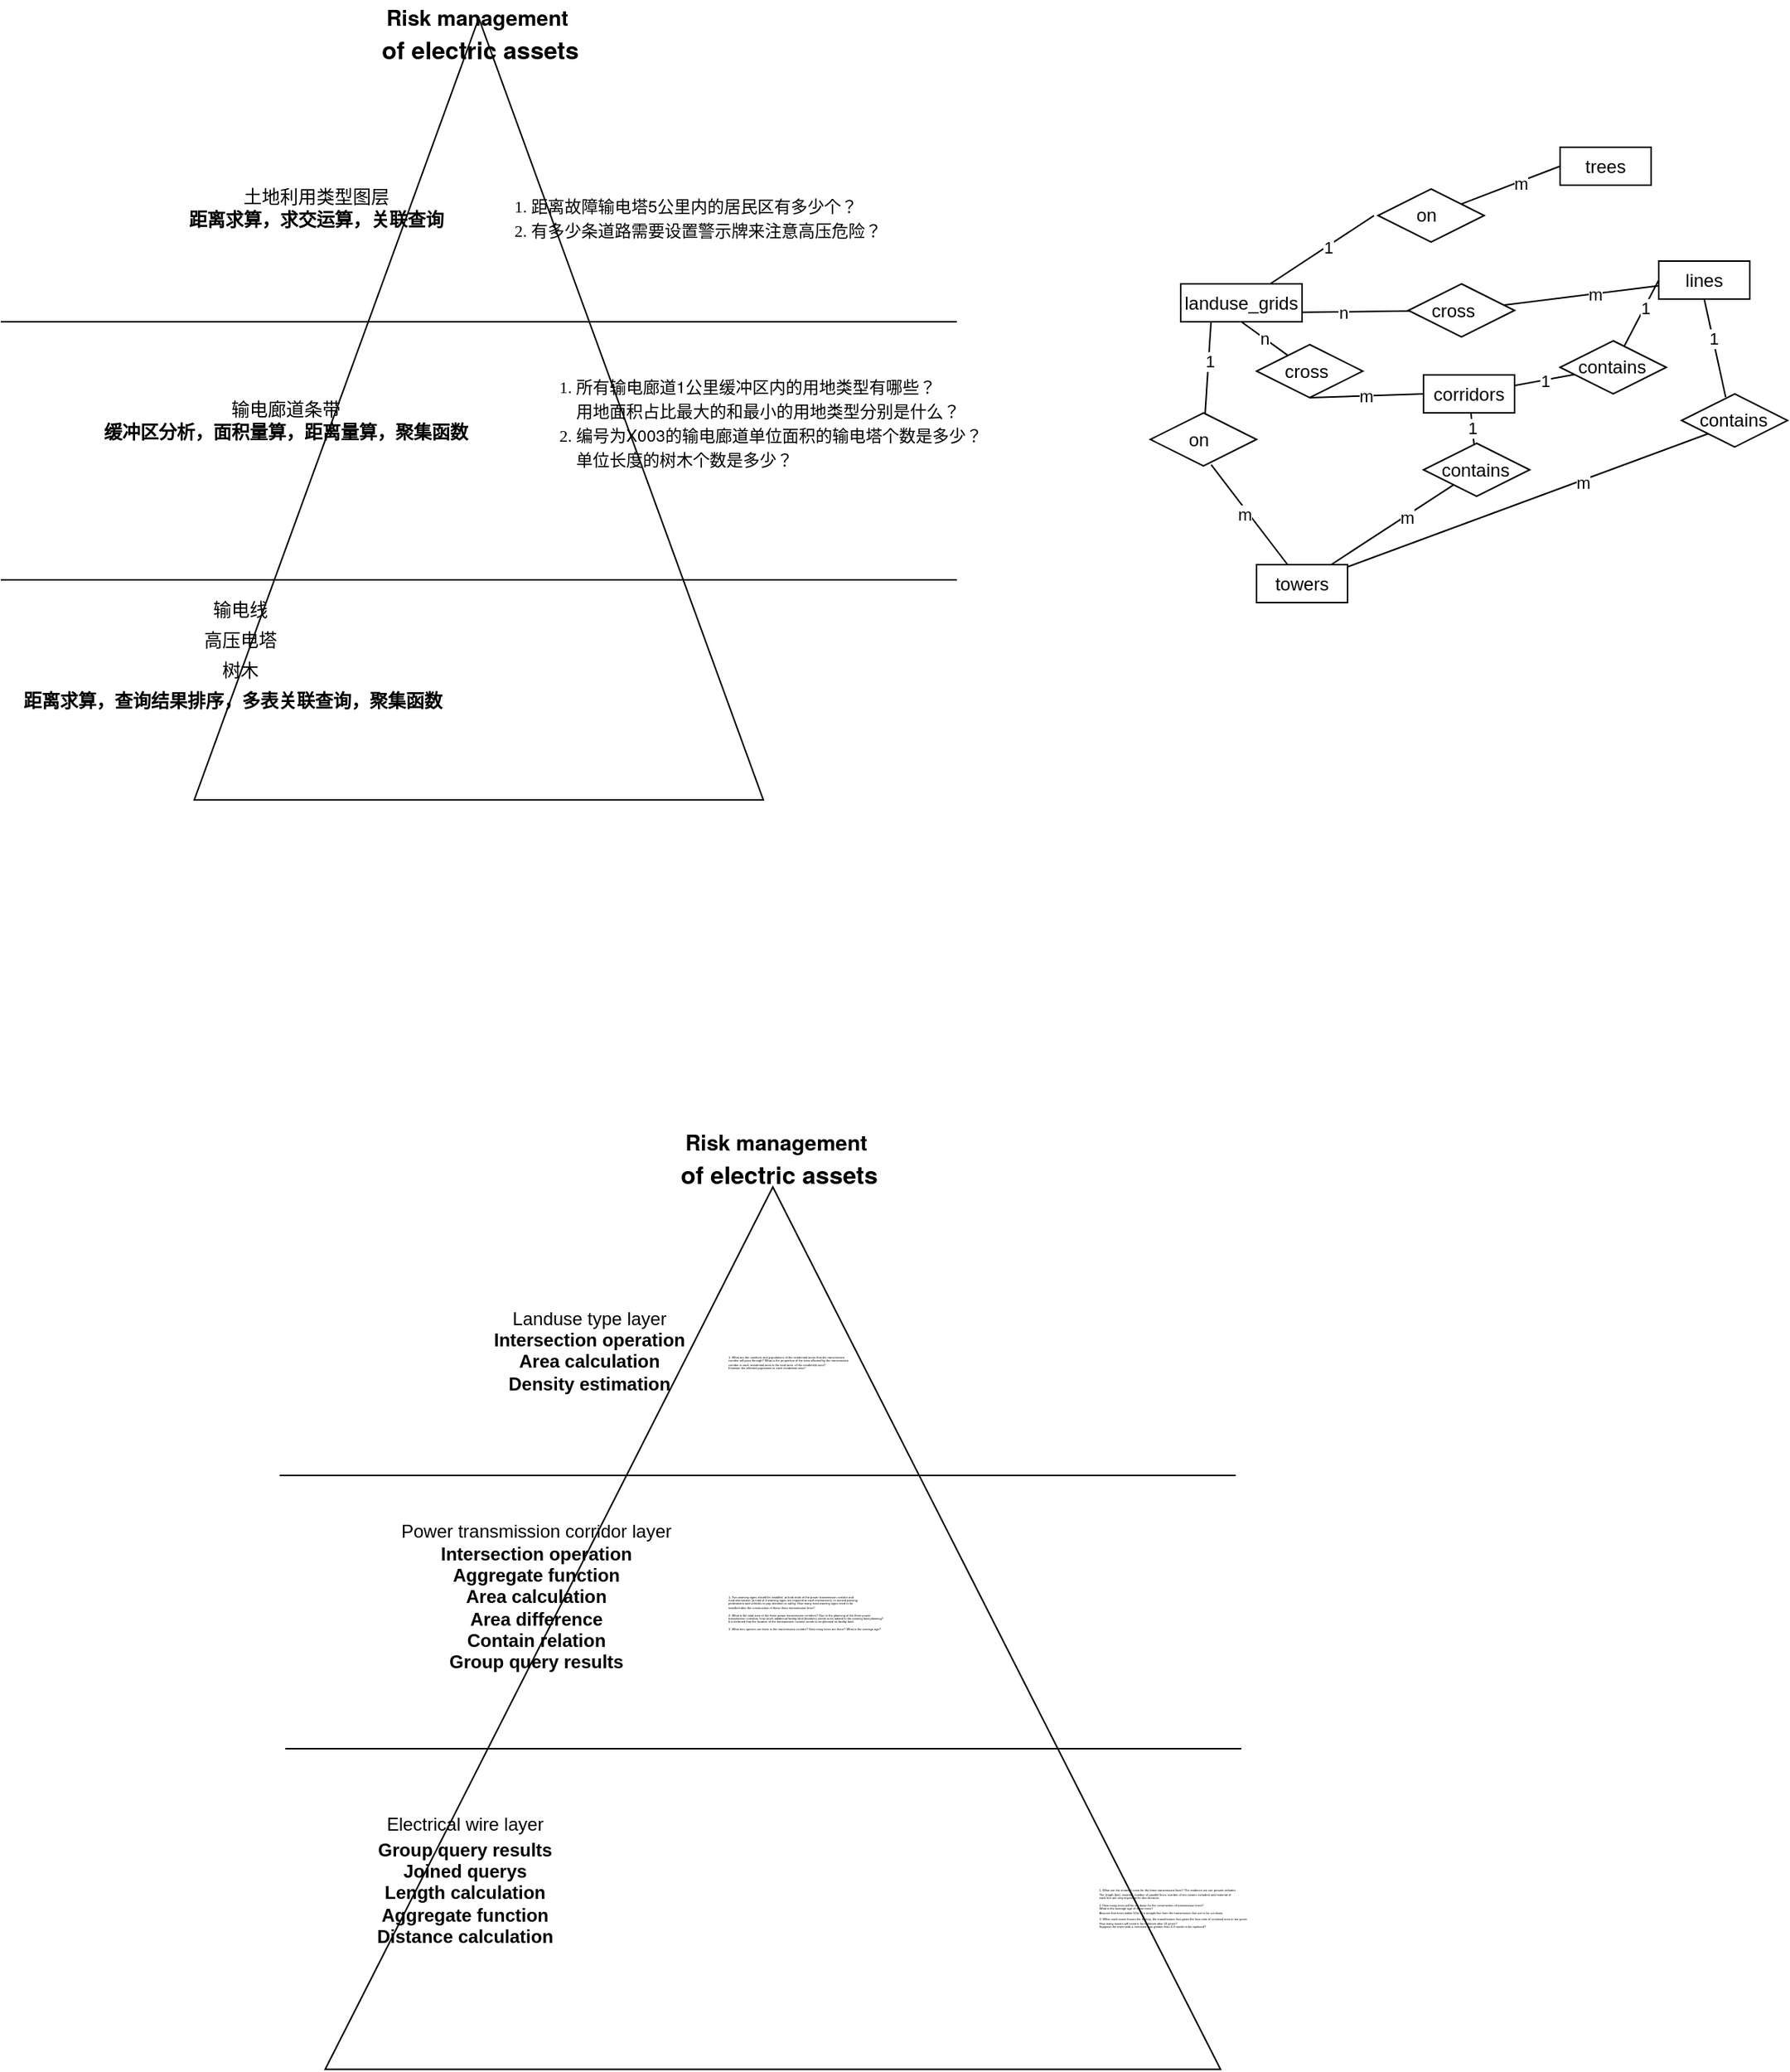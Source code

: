 <mxfile version="14.1.8" type="github">
  <diagram id="ItdWHxaEiJTJODX1TtfW" name="Page-1">
    <mxGraphModel dx="1135" dy="741" grid="1" gridSize="10" guides="1" tooltips="1" connect="1" arrows="1" fold="1" page="0" pageScale="1" pageWidth="850" pageHeight="1100" math="0" shadow="0">
      <root>
        <mxCell id="0" />
        <mxCell id="1" parent="0" />
        <mxCell id="6G2YrjMsrMPKAnSGt6pV-1" value="" style="triangle;whiteSpace=wrap;html=1;rotation=-90;" parent="1" vertex="1">
          <mxGeometry x="120" y="120" width="515" height="375" as="geometry" />
        </mxCell>
        <mxCell id="6G2YrjMsrMPKAnSGt6pV-3" value="" style="endArrow=none;html=1;" parent="1" edge="1">
          <mxGeometry width="50" height="50" relative="1" as="geometry">
            <mxPoint x="62.5" y="250" as="sourcePoint" />
            <mxPoint x="692.5" y="250" as="targetPoint" />
          </mxGeometry>
        </mxCell>
        <mxCell id="6G2YrjMsrMPKAnSGt6pV-4" value="" style="endArrow=none;html=1;" parent="1" edge="1">
          <mxGeometry width="50" height="50" relative="1" as="geometry">
            <mxPoint x="62.5" y="420" as="sourcePoint" />
            <mxPoint x="692.5" y="420" as="targetPoint" />
          </mxGeometry>
        </mxCell>
        <mxCell id="6G2YrjMsrMPKAnSGt6pV-5" value="&lt;ol class=&quot;ol1&quot; style=&quot;font-size: medium&quot;&gt;&lt;li class=&quot;li1&quot; style=&quot;margin: 0px ; font-stretch: normal ; font-size: 11px ; line-height: normal ; font-family: &amp;#34;pingfang sc&amp;#34;&quot;&gt;&lt;span class=&quot;s1&quot; style=&quot;font-stretch: normal ; line-height: normal ; font-family: &amp;#34;helvetica neue&amp;#34;&quot;&gt;&lt;/span&gt;距离故障输电塔&lt;span class=&quot;s1&quot; style=&quot;font-stretch: normal ; line-height: normal ; font-family: &amp;#34;helvetica neue&amp;#34;&quot;&gt;5&lt;/span&gt;公里内的居民区有多少个？&lt;/li&gt;&lt;li class=&quot;li1&quot; style=&quot;margin: 0px ; font-stretch: normal ; font-size: 11px ; line-height: normal ; font-family: &amp;#34;pingfang sc&amp;#34;&quot;&gt;&lt;span class=&quot;s1&quot; style=&quot;font-stretch: normal ; line-height: normal ; font-family: &amp;#34;helvetica neue&amp;#34;&quot;&gt;&lt;/span&gt;有多少条道路需要设置警示牌来注意高压危险？&lt;/li&gt;&lt;/ol&gt;" style="text;html=1;align=left;verticalAlign=middle;resizable=0;points=[];autosize=1;" parent="1" vertex="1">
          <mxGeometry x="370" y="145" width="310" height="70" as="geometry" />
        </mxCell>
        <mxCell id="6G2YrjMsrMPKAnSGt6pV-6" value="土地利用类型图层&lt;br&gt;&lt;b&gt;距离求算，求交运算，关联查询&lt;/b&gt;" style="text;html=1;align=center;verticalAlign=middle;resizable=0;points=[];autosize=1;" parent="1" vertex="1">
          <mxGeometry x="180" y="160" width="180" height="30" as="geometry" />
        </mxCell>
        <mxCell id="6G2YrjMsrMPKAnSGt6pV-7" value="输电廊道条带&lt;br&gt;&lt;b&gt;缓冲区分析，面积量算，距离量算，聚集函数&lt;/b&gt;" style="text;html=1;align=center;verticalAlign=middle;resizable=0;points=[];autosize=1;" parent="1" vertex="1">
          <mxGeometry x="120" y="300" width="260" height="30" as="geometry" />
        </mxCell>
        <mxCell id="6G2YrjMsrMPKAnSGt6pV-8" value="输电线" style="text;html=1;align=center;verticalAlign=middle;resizable=0;points=[];autosize=1;" parent="1" vertex="1">
          <mxGeometry x="195" y="430" width="50" height="20" as="geometry" />
        </mxCell>
        <mxCell id="6G2YrjMsrMPKAnSGt6pV-9" value="高压电塔" style="text;html=1;align=center;verticalAlign=middle;resizable=0;points=[];autosize=1;" parent="1" vertex="1">
          <mxGeometry x="190" y="450" width="60" height="20" as="geometry" />
        </mxCell>
        <mxCell id="6G2YrjMsrMPKAnSGt6pV-10" value="&lt;ol class=&quot;ol1&quot; style=&quot;text-align: left ; font-size: medium&quot;&gt;&lt;li class=&quot;li1&quot; style=&quot;margin: 0px ; font-stretch: normal ; font-size: 11px ; line-height: normal ; font-family: &amp;#34;pingfang sc&amp;#34;&quot;&gt;所有输电廊道&lt;span class=&quot;s1&quot; style=&quot;font-stretch: normal ; line-height: normal ; font-family: &amp;#34;helvetica neue&amp;#34;&quot;&gt;1&lt;/span&gt;公里缓冲区内的用地类型有哪些？&lt;br&gt;用地面积占比最大的和最小的用地类型分别是什么？&lt;/li&gt;&lt;li class=&quot;li1&quot; style=&quot;margin: 0px ; font-stretch: normal ; font-size: 11px ; line-height: normal ; font-family: &amp;#34;pingfang sc&amp;#34;&quot;&gt;编号为&lt;span class=&quot;s1&quot; style=&quot;font-stretch: normal ; line-height: normal ; font-family: &amp;#34;helvetica neue&amp;#34;&quot;&gt;X003&lt;/span&gt;的输电廊道单位面积的输电塔个数是多少？&lt;br&gt;单位长度的树木个数是多少？&lt;/li&gt;&lt;/ol&gt;" style="text;html=1;align=center;verticalAlign=middle;resizable=0;points=[];autosize=1;" parent="1" vertex="1">
          <mxGeometry x="380" y="260" width="350" height="110" as="geometry" />
        </mxCell>
        <mxCell id="6G2YrjMsrMPKAnSGt6pV-12" value="树木" style="text;html=1;align=center;verticalAlign=middle;resizable=0;points=[];autosize=1;" parent="1" vertex="1">
          <mxGeometry x="200" y="470" width="40" height="20" as="geometry" />
        </mxCell>
        <mxCell id="6G2YrjMsrMPKAnSGt6pV-13" value="&lt;b&gt;距离求算，查询结果排序，多表关联查询，聚集函数&lt;/b&gt;" style="text;html=1;align=center;verticalAlign=middle;resizable=0;points=[];autosize=1;" parent="1" vertex="1">
          <mxGeometry x="70" y="490" width="290" height="20" as="geometry" />
        </mxCell>
        <mxCell id="6G2YrjMsrMPKAnSGt6pV-14" value="&lt;p class=&quot;p1&quot; style=&quot;margin: 0px ; font-stretch: normal ; line-height: normal ; font-family: &amp;#34;helvetica neue&amp;#34;&quot;&gt;&lt;b&gt;&lt;font style=&quot;font-size: 14px&quot;&gt;Risk management&lt;span class=&quot;Apple-converted-space&quot;&gt;&amp;nbsp;&lt;/span&gt;&lt;/font&gt;&lt;/b&gt;&lt;/p&gt;&lt;p class=&quot;p1&quot; style=&quot;margin: 0px ; font-stretch: normal ; line-height: normal ; font-family: &amp;#34;helvetica neue&amp;#34;&quot;&gt;&lt;b&gt;&lt;font size=&quot;3&quot;&gt;of electric assets&lt;/font&gt;&lt;/b&gt;&lt;/p&gt;" style="text;html=1;align=center;verticalAlign=middle;resizable=0;points=[];autosize=1;" parent="1" vertex="1">
          <mxGeometry x="302.5" y="40" width="150" height="40" as="geometry" />
        </mxCell>
        <mxCell id="6G2YrjMsrMPKAnSGt6pV-15" value="trees" style="rounded=0;whiteSpace=wrap;html=1;align=center;" parent="1" vertex="1">
          <mxGeometry x="1090" y="135" width="60" height="25" as="geometry" />
        </mxCell>
        <mxCell id="6G2YrjMsrMPKAnSGt6pV-23" style="edgeStyle=none;rounded=0;orthogonalLoop=1;jettySize=auto;html=1;entryX=0;entryY=0.5;entryDx=0;entryDy=0;endArrow=none;endFill=0;" parent="1" source="6G2YrjMsrMPKAnSGt6pV-17" target="6G2YrjMsrMPKAnSGt6pV-15" edge="1">
          <mxGeometry relative="1" as="geometry" />
        </mxCell>
        <mxCell id="6G2YrjMsrMPKAnSGt6pV-26" value="m" style="edgeLabel;html=1;align=center;verticalAlign=middle;resizable=0;points=[];" parent="6G2YrjMsrMPKAnSGt6pV-23" vertex="1" connectable="0">
          <mxGeometry x="0.194" y="-1" relative="1" as="geometry">
            <mxPoint as="offset" />
          </mxGeometry>
        </mxCell>
        <mxCell id="6G2YrjMsrMPKAnSGt6pV-17" value="&amp;nbsp; &amp;nbsp; &amp;nbsp; &amp;nbsp;on" style="rhombus;whiteSpace=wrap;html=1;align=left;" parent="1" vertex="1">
          <mxGeometry x="970" y="162.5" width="70" height="35" as="geometry" />
        </mxCell>
        <mxCell id="6G2YrjMsrMPKAnSGt6pV-22" style="rounded=0;orthogonalLoop=1;jettySize=auto;html=1;entryX=-0.038;entryY=0.501;entryDx=0;entryDy=0;entryPerimeter=0;horizontal=0;endArrow=none;endFill=0;" parent="1" source="6G2YrjMsrMPKAnSGt6pV-18" target="6G2YrjMsrMPKAnSGt6pV-17" edge="1">
          <mxGeometry relative="1" as="geometry" />
        </mxCell>
        <mxCell id="6G2YrjMsrMPKAnSGt6pV-25" value="1" style="edgeLabel;html=1;align=center;verticalAlign=middle;resizable=0;points=[];" parent="6G2YrjMsrMPKAnSGt6pV-22" vertex="1" connectable="0">
          <mxGeometry x="0.104" y="-1" relative="1" as="geometry">
            <mxPoint as="offset" />
          </mxGeometry>
        </mxCell>
        <mxCell id="6G2YrjMsrMPKAnSGt6pV-49" style="edgeStyle=none;rounded=0;orthogonalLoop=1;jettySize=auto;html=1;exitX=1;exitY=0.75;exitDx=0;exitDy=0;endArrow=none;endFill=0;" parent="1" source="6G2YrjMsrMPKAnSGt6pV-18" target="6G2YrjMsrMPKAnSGt6pV-48" edge="1">
          <mxGeometry relative="1" as="geometry" />
        </mxCell>
        <mxCell id="6G2YrjMsrMPKAnSGt6pV-51" value="n" style="edgeLabel;html=1;align=center;verticalAlign=middle;resizable=0;points=[];" parent="6G2YrjMsrMPKAnSGt6pV-49" vertex="1" connectable="0">
          <mxGeometry x="-0.234" relative="1" as="geometry">
            <mxPoint as="offset" />
          </mxGeometry>
        </mxCell>
        <mxCell id="6G2YrjMsrMPKAnSGt6pV-18" value="landuse_grids" style="rounded=0;whiteSpace=wrap;html=1;align=center;" parent="1" vertex="1">
          <mxGeometry x="840" y="225" width="80" height="25" as="geometry" />
        </mxCell>
        <mxCell id="6G2YrjMsrMPKAnSGt6pV-55" style="edgeStyle=none;rounded=0;orthogonalLoop=1;jettySize=auto;html=1;entryX=0.573;entryY=0.976;entryDx=0;entryDy=0;entryPerimeter=0;endArrow=none;endFill=0;" parent="1" source="6G2YrjMsrMPKAnSGt6pV-19" target="6G2YrjMsrMPKAnSGt6pV-54" edge="1">
          <mxGeometry relative="1" as="geometry" />
        </mxCell>
        <mxCell id="6G2YrjMsrMPKAnSGt6pV-57" value="m" style="edgeLabel;html=1;align=center;verticalAlign=middle;resizable=0;points=[];" parent="6G2YrjMsrMPKAnSGt6pV-55" vertex="1" connectable="0">
          <mxGeometry x="0.064" y="2" relative="1" as="geometry">
            <mxPoint as="offset" />
          </mxGeometry>
        </mxCell>
        <mxCell id="6G2YrjMsrMPKAnSGt6pV-19" value="towers" style="rounded=0;whiteSpace=wrap;html=1;align=center;" parent="1" vertex="1">
          <mxGeometry x="890" y="410" width="60" height="25" as="geometry" />
        </mxCell>
        <mxCell id="6G2YrjMsrMPKAnSGt6pV-34" style="edgeStyle=none;rounded=0;orthogonalLoop=1;jettySize=auto;html=1;endArrow=none;endFill=0;" parent="1" source="6G2YrjMsrMPKAnSGt6pV-20" target="6G2YrjMsrMPKAnSGt6pV-33" edge="1">
          <mxGeometry relative="1" as="geometry" />
        </mxCell>
        <mxCell id="6G2YrjMsrMPKAnSGt6pV-36" value="1" style="edgeLabel;html=1;align=center;verticalAlign=middle;resizable=0;points=[];" parent="6G2YrjMsrMPKAnSGt6pV-34" vertex="1" connectable="0">
          <mxGeometry x="0.013" relative="1" as="geometry">
            <mxPoint as="offset" />
          </mxGeometry>
        </mxCell>
        <mxCell id="6G2YrjMsrMPKAnSGt6pV-45" value="1" style="edgeStyle=none;rounded=0;orthogonalLoop=1;jettySize=auto;html=1;endArrow=none;endFill=0;" parent="1" source="6G2YrjMsrMPKAnSGt6pV-20" target="6G2YrjMsrMPKAnSGt6pV-39" edge="1">
          <mxGeometry relative="1" as="geometry" />
        </mxCell>
        <mxCell id="6G2YrjMsrMPKAnSGt6pV-20" value="corridors" style="rounded=0;whiteSpace=wrap;html=1;align=center;" parent="1" vertex="1">
          <mxGeometry x="1000" y="285" width="60" height="25" as="geometry" />
        </mxCell>
        <mxCell id="6G2YrjMsrMPKAnSGt6pV-41" style="edgeStyle=none;rounded=0;orthogonalLoop=1;jettySize=auto;html=1;exitX=0.5;exitY=1;exitDx=0;exitDy=0;entryX=0.416;entryY=0.061;entryDx=0;entryDy=0;entryPerimeter=0;endArrow=none;endFill=0;" parent="1" source="6G2YrjMsrMPKAnSGt6pV-21" target="6G2YrjMsrMPKAnSGt6pV-40" edge="1">
          <mxGeometry relative="1" as="geometry" />
        </mxCell>
        <mxCell id="6G2YrjMsrMPKAnSGt6pV-43" value="1" style="edgeLabel;html=1;align=center;verticalAlign=middle;resizable=0;points=[];" parent="6G2YrjMsrMPKAnSGt6pV-41" vertex="1" connectable="0">
          <mxGeometry x="-0.192" relative="1" as="geometry">
            <mxPoint as="offset" />
          </mxGeometry>
        </mxCell>
        <mxCell id="6G2YrjMsrMPKAnSGt6pV-21" value="lines" style="rounded=0;whiteSpace=wrap;html=1;align=center;" parent="1" vertex="1">
          <mxGeometry x="1155" y="210" width="60" height="25" as="geometry" />
        </mxCell>
        <mxCell id="6G2YrjMsrMPKAnSGt6pV-31" value="n" style="edgeStyle=none;rounded=0;orthogonalLoop=1;jettySize=auto;html=1;endArrow=none;endFill=0;entryX=0.5;entryY=1;entryDx=0;entryDy=0;" parent="1" source="6G2YrjMsrMPKAnSGt6pV-28" target="6G2YrjMsrMPKAnSGt6pV-18" edge="1">
          <mxGeometry relative="1" as="geometry">
            <mxPoint x="880" y="270" as="targetPoint" />
          </mxGeometry>
        </mxCell>
        <mxCell id="6G2YrjMsrMPKAnSGt6pV-32" value="m" style="edgeStyle=none;rounded=0;orthogonalLoop=1;jettySize=auto;html=1;exitX=0.5;exitY=1;exitDx=0;exitDy=0;entryX=0;entryY=0.5;entryDx=0;entryDy=0;endArrow=none;endFill=0;" parent="1" source="6G2YrjMsrMPKAnSGt6pV-28" target="6G2YrjMsrMPKAnSGt6pV-20" edge="1">
          <mxGeometry relative="1" as="geometry" />
        </mxCell>
        <mxCell id="6G2YrjMsrMPKAnSGt6pV-28" value="&amp;nbsp; &amp;nbsp; &amp;nbsp;cross" style="rhombus;whiteSpace=wrap;html=1;align=left;" parent="1" vertex="1">
          <mxGeometry x="890" y="265" width="70" height="35" as="geometry" />
        </mxCell>
        <mxCell id="6G2YrjMsrMPKAnSGt6pV-35" style="edgeStyle=none;rounded=0;orthogonalLoop=1;jettySize=auto;html=1;entryX=0;entryY=0.5;entryDx=0;entryDy=0;endArrow=none;endFill=0;" parent="1" source="6G2YrjMsrMPKAnSGt6pV-33" target="6G2YrjMsrMPKAnSGt6pV-21" edge="1">
          <mxGeometry relative="1" as="geometry" />
        </mxCell>
        <mxCell id="6G2YrjMsrMPKAnSGt6pV-38" value="1" style="edgeLabel;html=1;align=center;verticalAlign=middle;resizable=0;points=[];" parent="6G2YrjMsrMPKAnSGt6pV-35" vertex="1" connectable="0">
          <mxGeometry x="0.172" relative="1" as="geometry">
            <mxPoint as="offset" />
          </mxGeometry>
        </mxCell>
        <mxCell id="6G2YrjMsrMPKAnSGt6pV-33" value="&amp;nbsp; &amp;nbsp;contains" style="rhombus;whiteSpace=wrap;html=1;align=left;" parent="1" vertex="1">
          <mxGeometry x="1090" y="262.5" width="70" height="35" as="geometry" />
        </mxCell>
        <mxCell id="6G2YrjMsrMPKAnSGt6pV-46" style="edgeStyle=none;rounded=0;orthogonalLoop=1;jettySize=auto;html=1;endArrow=none;endFill=0;" parent="1" source="6G2YrjMsrMPKAnSGt6pV-39" target="6G2YrjMsrMPKAnSGt6pV-19" edge="1">
          <mxGeometry relative="1" as="geometry" />
        </mxCell>
        <mxCell id="6G2YrjMsrMPKAnSGt6pV-47" value="m" style="edgeLabel;html=1;align=center;verticalAlign=middle;resizable=0;points=[];" parent="6G2YrjMsrMPKAnSGt6pV-46" vertex="1" connectable="0">
          <mxGeometry x="-0.207" y="1" relative="1" as="geometry">
            <mxPoint as="offset" />
          </mxGeometry>
        </mxCell>
        <mxCell id="6G2YrjMsrMPKAnSGt6pV-39" value="&amp;nbsp; &amp;nbsp;contains" style="rhombus;whiteSpace=wrap;html=1;align=left;" parent="1" vertex="1">
          <mxGeometry x="1000" y="330" width="70" height="35" as="geometry" />
        </mxCell>
        <mxCell id="6G2YrjMsrMPKAnSGt6pV-42" style="edgeStyle=none;rounded=0;orthogonalLoop=1;jettySize=auto;html=1;exitX=0;exitY=1;exitDx=0;exitDy=0;endArrow=none;endFill=0;" parent="1" source="6G2YrjMsrMPKAnSGt6pV-40" target="6G2YrjMsrMPKAnSGt6pV-19" edge="1">
          <mxGeometry relative="1" as="geometry" />
        </mxCell>
        <mxCell id="6G2YrjMsrMPKAnSGt6pV-44" value="m" style="edgeLabel;html=1;align=center;verticalAlign=middle;resizable=0;points=[];" parent="6G2YrjMsrMPKAnSGt6pV-42" vertex="1" connectable="0">
          <mxGeometry x="-0.295" y="1" relative="1" as="geometry">
            <mxPoint as="offset" />
          </mxGeometry>
        </mxCell>
        <mxCell id="6G2YrjMsrMPKAnSGt6pV-40" value="&amp;nbsp; &amp;nbsp;contains" style="rhombus;whiteSpace=wrap;html=1;align=left;" parent="1" vertex="1">
          <mxGeometry x="1170" y="297.5" width="70" height="35" as="geometry" />
        </mxCell>
        <mxCell id="6G2YrjMsrMPKAnSGt6pV-50" style="edgeStyle=none;rounded=0;orthogonalLoop=1;jettySize=auto;html=1;endArrow=none;endFill=0;" parent="1" source="6G2YrjMsrMPKAnSGt6pV-48" target="6G2YrjMsrMPKAnSGt6pV-21" edge="1">
          <mxGeometry relative="1" as="geometry" />
        </mxCell>
        <mxCell id="6G2YrjMsrMPKAnSGt6pV-52" value="m" style="edgeLabel;html=1;align=center;verticalAlign=middle;resizable=0;points=[];" parent="6G2YrjMsrMPKAnSGt6pV-50" vertex="1" connectable="0">
          <mxGeometry x="0.171" relative="1" as="geometry">
            <mxPoint as="offset" />
          </mxGeometry>
        </mxCell>
        <mxCell id="6G2YrjMsrMPKAnSGt6pV-48" value="&amp;nbsp; &amp;nbsp; cross" style="rhombus;whiteSpace=wrap;html=1;align=left;" parent="1" vertex="1">
          <mxGeometry x="990" y="225" width="70" height="35" as="geometry" />
        </mxCell>
        <mxCell id="6G2YrjMsrMPKAnSGt6pV-56" style="edgeStyle=none;rounded=0;orthogonalLoop=1;jettySize=auto;html=1;entryX=0.25;entryY=1;entryDx=0;entryDy=0;endArrow=none;endFill=0;" parent="1" source="6G2YrjMsrMPKAnSGt6pV-54" target="6G2YrjMsrMPKAnSGt6pV-18" edge="1">
          <mxGeometry relative="1" as="geometry" />
        </mxCell>
        <mxCell id="6G2YrjMsrMPKAnSGt6pV-58" value="1" style="edgeLabel;html=1;align=center;verticalAlign=middle;resizable=0;points=[];" parent="6G2YrjMsrMPKAnSGt6pV-56" vertex="1" connectable="0">
          <mxGeometry x="0.15" relative="1" as="geometry">
            <mxPoint as="offset" />
          </mxGeometry>
        </mxCell>
        <mxCell id="6G2YrjMsrMPKAnSGt6pV-54" value="&amp;nbsp; &amp;nbsp; &amp;nbsp; &amp;nbsp;on" style="rhombus;whiteSpace=wrap;html=1;align=left;" parent="1" vertex="1">
          <mxGeometry x="820" y="310" width="70" height="35" as="geometry" />
        </mxCell>
        <mxCell id="OomV4tTkSE6pyl4ZflRj-1" value="" style="triangle;whiteSpace=wrap;html=1;rotation=-90;" vertex="1" parent="1">
          <mxGeometry x="280.63" y="815.63" width="581.25" height="590" as="geometry" />
        </mxCell>
        <mxCell id="OomV4tTkSE6pyl4ZflRj-2" value="" style="endArrow=none;html=1;" edge="1" parent="1">
          <mxGeometry width="50" height="50" relative="1" as="geometry">
            <mxPoint x="246.25" y="1010" as="sourcePoint" />
            <mxPoint x="876.25" y="1010" as="targetPoint" />
          </mxGeometry>
        </mxCell>
        <mxCell id="OomV4tTkSE6pyl4ZflRj-3" value="" style="endArrow=none;html=1;" edge="1" parent="1">
          <mxGeometry width="50" height="50" relative="1" as="geometry">
            <mxPoint x="250" y="1190" as="sourcePoint" />
            <mxPoint x="880" y="1190" as="targetPoint" />
          </mxGeometry>
        </mxCell>
        <mxCell id="OomV4tTkSE6pyl4ZflRj-5" value="Landuse type layer&lt;br&gt;&lt;b&gt;Intersection operation&lt;/b&gt;&lt;br&gt;&lt;b&gt;Area calculation&lt;/b&gt;&lt;br&gt;&lt;div&gt;&lt;b&gt;Density estimation&lt;/b&gt;&lt;/div&gt;&lt;div style=&quot;font-weight: bold&quot;&gt;&lt;br&gt;&lt;/div&gt;" style="text;html=1;align=center;verticalAlign=middle;resizable=0;points=[];autosize=1;" vertex="1" parent="1">
          <mxGeometry x="380" y="900" width="140" height="70" as="geometry" />
        </mxCell>
        <mxCell id="OomV4tTkSE6pyl4ZflRj-6" value="&lt;div&gt;Power transmission corridor layer&lt;/div&gt;&lt;b&gt;Intersection operation&lt;/b&gt;&lt;br&gt;&lt;b&gt;Aggregate function&lt;/b&gt;&lt;br&gt;&lt;b&gt;Area calculation&lt;/b&gt;&lt;br&gt;&lt;div&gt;&lt;b&gt;Area difference&lt;/b&gt;&lt;/div&gt;&lt;div&gt;&lt;b&gt;Contain relation&lt;/b&gt;&lt;/div&gt;&lt;div&gt;&lt;b&gt;Group query results&lt;/b&gt;&lt;/div&gt;" style="text;html=1;align=center;verticalAlign=middle;resizable=0;points=[];autosize=1;" vertex="1" parent="1">
          <mxGeometry x="320" y="1040" width="190" height="100" as="geometry" />
        </mxCell>
        <mxCell id="OomV4tTkSE6pyl4ZflRj-7" value="Electrical wire layer" style="text;html=1;align=center;verticalAlign=middle;resizable=0;points=[];autosize=1;" vertex="1" parent="1">
          <mxGeometry x="307.5" y="1230" width="120" height="20" as="geometry" />
        </mxCell>
        <mxCell id="OomV4tTkSE6pyl4ZflRj-11" value="&lt;b&gt;Group query results&lt;br&gt;Joined querys&lt;br&gt;Length calculation&lt;br&gt;Aggregate function&lt;br&gt;Distance calculation&lt;br&gt;&lt;/b&gt;" style="text;html=1;align=center;verticalAlign=middle;resizable=0;points=[];autosize=1;" vertex="1" parent="1">
          <mxGeometry x="302.5" y="1250" width="130" height="70" as="geometry" />
        </mxCell>
        <mxCell id="OomV4tTkSE6pyl4ZflRj-12" value="&lt;p class=&quot;p1&quot; style=&quot;margin: 0px ; font-stretch: normal ; line-height: normal ; font-family: &amp;#34;helvetica neue&amp;#34;&quot;&gt;&lt;b&gt;&lt;font style=&quot;font-size: 14px&quot;&gt;Risk management&lt;span class=&quot;Apple-converted-space&quot;&gt;&amp;nbsp;&lt;/span&gt;&lt;/font&gt;&lt;/b&gt;&lt;/p&gt;&lt;p class=&quot;p1&quot; style=&quot;margin: 0px ; font-stretch: normal ; line-height: normal ; font-family: &amp;#34;helvetica neue&amp;#34;&quot;&gt;&lt;b&gt;&lt;font size=&quot;3&quot;&gt;of electric assets&lt;/font&gt;&lt;/b&gt;&lt;/p&gt;" style="text;html=1;align=center;verticalAlign=middle;resizable=0;points=[];autosize=1;" vertex="1" parent="1">
          <mxGeometry x="500" y="781.25" width="150" height="40" as="geometry" />
        </mxCell>
        <mxCell id="OomV4tTkSE6pyl4ZflRj-18" value="1. Two warning signs should be installed&amp;nbsp; at both ends of the power transmission corridor and &lt;br&gt;road intersection (a total of 4 warning signs are required at each intersection)&amp;nbsp; to remind passing &lt;br&gt;pedestrians and vehicles to pay attention to safety. How many road warning signs need to be &lt;br&gt;installed after the construction of these three transmission lines?&lt;br&gt;&lt;br&gt;&lt;span style=&quot;font-size: 2px&quot;&gt;2. What is the total area of ​​the three power transmission corridors? Due to the planning of the three power &lt;/span&gt;&lt;br&gt;&lt;span style=&quot;font-size: 2px&quot;&gt;transmission corridors, how much additional facility land (facilities) needs to be added to the existing land planning? &lt;/span&gt;&lt;br&gt;&lt;span style=&quot;font-size: 2px&quot;&gt;It is believed that the location of the transmission corridor needs to be planned as facility land.&lt;/span&gt;&lt;br&gt;&lt;div&gt;&lt;span style=&quot;font-size: 2px&quot;&gt;&lt;br&gt;&lt;/span&gt;&lt;/div&gt;&lt;div&gt;&lt;span style=&quot;font-size: 2px&quot;&gt;3. What tree species are there in the transmission corridor? How many trees are there? What is the average age?&lt;/span&gt;&lt;/div&gt;" style="text;html=1;align=left;verticalAlign=middle;resizable=0;points=[];autosize=1;fontSize=2;" vertex="1" parent="1">
          <mxGeometry x="540" y="1090" width="630" height="20" as="geometry" />
        </mxCell>
        <mxCell id="OomV4tTkSE6pyl4ZflRj-19" value="1. What are the numbers and populations of the residential areas that the transmission &lt;br&gt;corridor will pass through? What is the proportion of the area affected by the transmission &lt;br&gt;corridor in each residential area to the total area&amp;nbsp; of ​​the residential area? &lt;br&gt;Estimate the affected population in each residential area?" style="text;html=1;align=left;verticalAlign=middle;resizable=0;points=[];autosize=1;fontSize=2;" vertex="1" parent="1">
          <mxGeometry x="540" y="930" width="490" height="10" as="geometry" />
        </mxCell>
        <mxCell id="OomV4tTkSE6pyl4ZflRj-20" value="&lt;div style=&quot;text-align: left&quot;&gt;&lt;span&gt;1. What are the material costs for the three transmission lines?&amp;nbsp;&lt;/span&gt;&lt;span&gt;The evidence we can provide includes&lt;/span&gt;&lt;/div&gt;&lt;div style=&quot;text-align: left&quot;&gt;&lt;span style=&quot;text-align: center&quot;&gt;The length (km), material, number of parallel lines, number of iron towers included, and material of&amp;nbsp;&lt;/span&gt;&lt;/div&gt;&lt;div style=&quot;text-align: left&quot;&gt;&lt;span&gt;each line are very important for this decision.&lt;/span&gt;&lt;/div&gt;&lt;div style=&quot;text-align: left&quot;&gt;&lt;span&gt;&lt;br&gt;&lt;/span&gt;&lt;/div&gt;&lt;div style=&quot;text-align: left&quot;&gt;&lt;span&gt;&lt;span style=&quot;font-size: 2px&quot;&gt;2. How many trees will be cut down for the construction of transmission lines?&amp;nbsp;&lt;/span&gt;&lt;/span&gt;&lt;/div&gt;&lt;div style=&quot;text-align: left&quot;&gt;&lt;span&gt;&lt;span style=&quot;font-size: 2px&quot;&gt;What is the average age of these trees?&amp;nbsp;&lt;/span&gt;&lt;/span&gt;&lt;/div&gt;&lt;div style=&quot;text-align: left&quot;&gt;&lt;span&gt;&lt;span style=&quot;font-size: 2px&quot;&gt;Assume that trees within 50m of a straight line from the transmission line are to be cut down.&lt;/span&gt;&lt;br&gt;&lt;/span&gt;&lt;/div&gt;&lt;div style=&quot;text-align: left&quot;&gt;&lt;span&gt;&lt;span style=&quot;font-size: 2px&quot;&gt;&lt;br&gt;&lt;/span&gt;&lt;/span&gt;&lt;/div&gt;&lt;div style=&quot;text-align: left&quot;&gt;&lt;span&gt;&lt;span style=&quot;font-size: 2px&quot;&gt;3.&amp;nbsp;&lt;/span&gt;&lt;/span&gt;&lt;span&gt;When each tower leaves the factory, the manufacturer has given the loss ratio of sectional area in ten years.&amp;nbsp;&lt;/span&gt;&lt;/div&gt;&lt;div style=&quot;text-align: left&quot;&gt;&lt;span style=&quot;font-size: 2px&quot;&gt;How many towers will need to be replaced after 10 years?&amp;nbsp;&lt;/span&gt;&lt;/div&gt;&lt;div style=&quot;text-align: left&quot;&gt;&lt;span style=&quot;font-size: 2px&quot;&gt;Suppose the tower with a corrosion rate greater than 0.9 needs to be replaced?&lt;/span&gt;&lt;/div&gt;" style="text;html=1;align=center;verticalAlign=middle;resizable=0;points=[];autosize=1;fontSize=2;" vertex="1" parent="1">
          <mxGeometry x="530" y="1280" width="610" height="30" as="geometry" />
        </mxCell>
      </root>
    </mxGraphModel>
  </diagram>
</mxfile>
